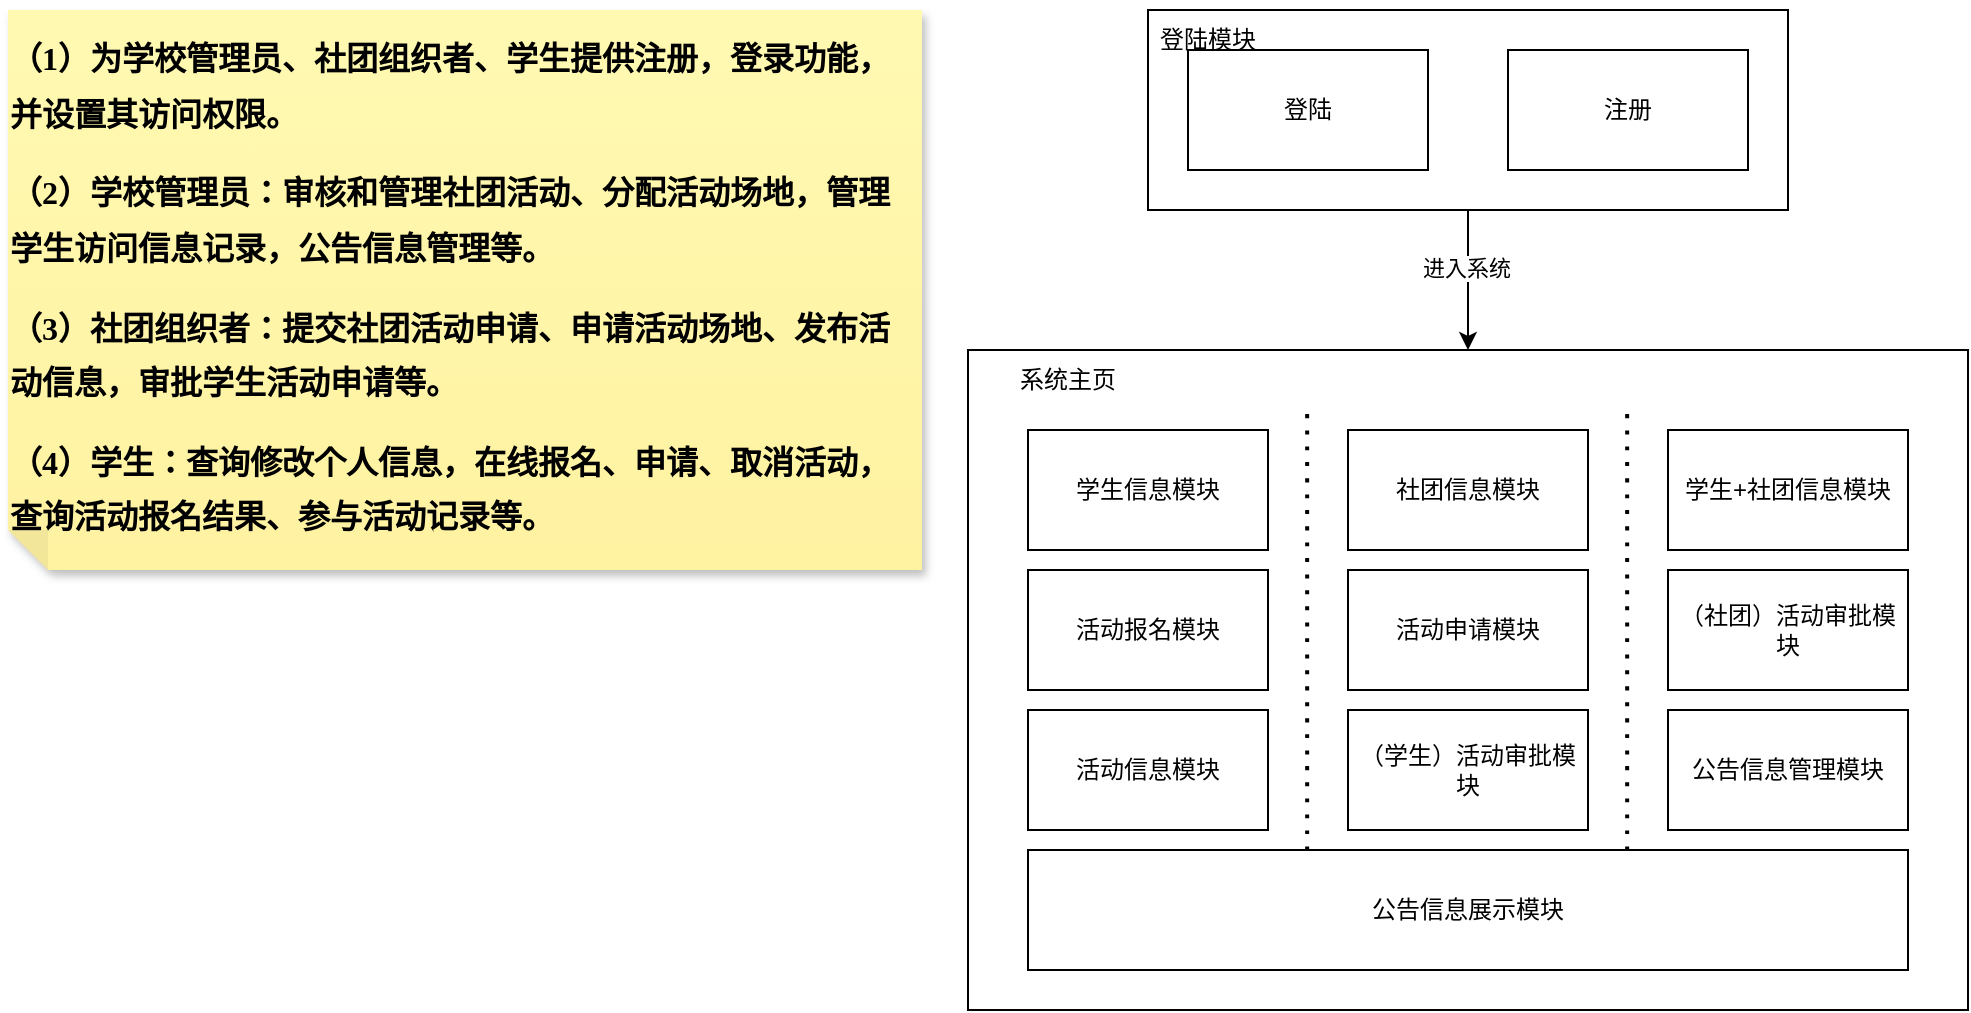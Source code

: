 <mxfile version="26.2.14">
  <diagram name="第 1 页" id="xV98_gQhv80PoWb9aY1c">
    <mxGraphModel dx="2331" dy="670" grid="1" gridSize="10" guides="1" tooltips="1" connect="1" arrows="1" fold="1" page="1" pageScale="1" pageWidth="827" pageHeight="1169" math="1" shadow="0">
      <root>
        <mxCell id="0" />
        <mxCell id="1" parent="0" />
        <mxCell id="4lsJWDNMiE7AItTsOjAv-5" value="" style="edgeStyle=orthogonalEdgeStyle;rounded=0;orthogonalLoop=1;jettySize=auto;html=1;entryX=0.5;entryY=0;entryDx=0;entryDy=0;" parent="1" source="4lsJWDNMiE7AItTsOjAv-3" target="4lsJWDNMiE7AItTsOjAv-16" edge="1">
          <mxGeometry relative="1" as="geometry">
            <mxPoint y="270" as="targetPoint" />
          </mxGeometry>
        </mxCell>
        <mxCell id="4lsJWDNMiE7AItTsOjAv-14" value="进入系统" style="edgeLabel;html=1;align=center;verticalAlign=middle;resizable=0;points=[];" parent="4lsJWDNMiE7AItTsOjAv-5" vertex="1" connectable="0">
          <mxGeometry x="-0.173" y="-1" relative="1" as="geometry">
            <mxPoint as="offset" />
          </mxGeometry>
        </mxCell>
        <mxCell id="4lsJWDNMiE7AItTsOjAv-3" value="" style="rounded=0;whiteSpace=wrap;html=1;" parent="1" vertex="1">
          <mxGeometry x="-160" y="20" width="320" height="100" as="geometry" />
        </mxCell>
        <mxCell id="4lsJWDNMiE7AItTsOjAv-1" value="登陆" style="rounded=0;whiteSpace=wrap;html=1;" parent="1" vertex="1">
          <mxGeometry x="-140" y="40" width="120" height="60" as="geometry" />
        </mxCell>
        <mxCell id="4lsJWDNMiE7AItTsOjAv-2" value="注册" style="rounded=0;whiteSpace=wrap;html=1;" parent="1" vertex="1">
          <mxGeometry x="20" y="40" width="120" height="60" as="geometry" />
        </mxCell>
        <mxCell id="4lsJWDNMiE7AItTsOjAv-16" value="." style="rounded=0;whiteSpace=wrap;html=1;" parent="1" vertex="1">
          <mxGeometry x="-250" y="190" width="500" height="330" as="geometry" />
        </mxCell>
        <mxCell id="4lsJWDNMiE7AItTsOjAv-19" value="学生信息模块" style="rounded=0;whiteSpace=wrap;html=1;" parent="1" vertex="1">
          <mxGeometry x="-220" y="230" width="120" height="60" as="geometry" />
        </mxCell>
        <mxCell id="4lsJWDNMiE7AItTsOjAv-20" value="活动报名&lt;span style=&quot;background-color: transparent; color: light-dark(rgb(0, 0, 0), rgb(255, 255, 255));&quot;&gt;模块&lt;/span&gt;" style="rounded=0;whiteSpace=wrap;html=1;" parent="1" vertex="1">
          <mxGeometry x="-220" y="300" width="120" height="60" as="geometry" />
        </mxCell>
        <mxCell id="4lsJWDNMiE7AItTsOjAv-21" value="系统主页" style="text;html=1;align=center;verticalAlign=middle;whiteSpace=wrap;rounded=0;" parent="1" vertex="1">
          <mxGeometry x="-230" y="190" width="60" height="30" as="geometry" />
        </mxCell>
        <mxCell id="4lsJWDNMiE7AItTsOjAv-22" value="登陆模块" style="text;html=1;align=center;verticalAlign=middle;whiteSpace=wrap;rounded=0;" parent="1" vertex="1">
          <mxGeometry x="-160" y="20" width="60" height="30" as="geometry" />
        </mxCell>
        <mxCell id="4lsJWDNMiE7AItTsOjAv-24" value="活动信息模块" style="rounded=0;whiteSpace=wrap;html=1;" parent="1" vertex="1">
          <mxGeometry x="-220" y="370" width="120" height="60" as="geometry" />
        </mxCell>
        <mxCell id="2t3s7k9Ow33OZpQbPf5Z-2" value="" style="endArrow=none;dashed=1;html=1;dashPattern=1 3;strokeWidth=2;rounded=0;fontFamily=Architects Daughter;fontSource=https%3A%2F%2Ffonts.googleapis.com%2Fcss%3Ffamily%3DArchitects%2BDaughter;fontSize=16;startSize=14;endSize=14;sourcePerimeterSpacing=8;targetPerimeterSpacing=8;curved=1;" parent="1" edge="1">
          <mxGeometry width="50" height="50" relative="1" as="geometry">
            <mxPoint x="-80.42" y="440" as="sourcePoint" />
            <mxPoint x="-80.42" y="220" as="targetPoint" />
          </mxGeometry>
        </mxCell>
        <mxCell id="2t3s7k9Ow33OZpQbPf5Z-3" value="社团信息模块" style="rounded=0;whiteSpace=wrap;html=1;" parent="1" vertex="1">
          <mxGeometry x="-60" y="230" width="120" height="60" as="geometry" />
        </mxCell>
        <mxCell id="2t3s7k9Ow33OZpQbPf5Z-4" value="活动申请&lt;span style=&quot;background-color: transparent; color: light-dark(rgb(0, 0, 0), rgb(255, 255, 255));&quot;&gt;模块&lt;/span&gt;" style="rounded=0;whiteSpace=wrap;html=1;" parent="1" vertex="1">
          <mxGeometry x="-60" y="300" width="120" height="60" as="geometry" />
        </mxCell>
        <mxCell id="2t3s7k9Ow33OZpQbPf5Z-5" value="（学生）活动审批&lt;span style=&quot;background-color: transparent; color: light-dark(rgb(0, 0, 0), rgb(255, 255, 255));&quot;&gt;模块&lt;/span&gt;" style="rounded=0;whiteSpace=wrap;html=1;" parent="1" vertex="1">
          <mxGeometry x="-60" y="370" width="120" height="60" as="geometry" />
        </mxCell>
        <mxCell id="2t3s7k9Ow33OZpQbPf5Z-6" value="" style="endArrow=none;dashed=1;html=1;dashPattern=1 3;strokeWidth=2;rounded=0;fontFamily=Architects Daughter;fontSource=https%3A%2F%2Ffonts.googleapis.com%2Fcss%3Ffamily%3DArchitects%2BDaughter;fontSize=16;startSize=14;endSize=14;sourcePerimeterSpacing=8;targetPerimeterSpacing=8;curved=1;" parent="1" edge="1">
          <mxGeometry width="50" height="50" relative="1" as="geometry">
            <mxPoint x="79.58" y="440" as="sourcePoint" />
            <mxPoint x="79.58" y="220" as="targetPoint" />
          </mxGeometry>
        </mxCell>
        <mxCell id="2t3s7k9Ow33OZpQbPf5Z-7" value="学生+社团信息模块" style="rounded=0;whiteSpace=wrap;html=1;" parent="1" vertex="1">
          <mxGeometry x="100" y="230" width="120" height="60" as="geometry" />
        </mxCell>
        <mxCell id="2t3s7k9Ow33OZpQbPf5Z-8" value="（社团）活动审批&lt;span style=&quot;background-color: transparent; color: light-dark(rgb(0, 0, 0), rgb(255, 255, 255));&quot;&gt;模块&lt;/span&gt;" style="rounded=0;whiteSpace=wrap;html=1;" parent="1" vertex="1">
          <mxGeometry x="100" y="300" width="120" height="60" as="geometry" />
        </mxCell>
        <mxCell id="ofHFmK88YUWarBVrOSfO-2" value="公告信息展示模块" style="rounded=0;whiteSpace=wrap;html=1;" parent="1" vertex="1">
          <mxGeometry x="-220" y="440" width="440" height="60" as="geometry" />
        </mxCell>
        <mxCell id="ofHFmK88YUWarBVrOSfO-4" value="公告信息管理模块" style="rounded=0;whiteSpace=wrap;html=1;" parent="1" vertex="1">
          <mxGeometry x="100" y="370" width="120" height="60" as="geometry" />
        </mxCell>
        <mxCell id="umkPjBZnws1FmEN5JdSm-1" value="&lt;p style=&quot;font-family: Helvetica; text-align: left; line-height: 20pt;&quot; align=&quot;left&quot; class=&quot;MsoNormal&quot;&gt;&lt;b&gt;&lt;font face=&quot;Comic Sans MS&quot;&gt;&lt;span style=&quot;font-size: 12pt;&quot; lang=&quot;EN-US&quot;&gt;（1&lt;/span&gt;&lt;span style=&quot;font-size: 12pt;&quot;&gt;）为学校管理员、社团组织者、学生提供注册，登录功能，并设置其访问权限。&lt;/span&gt;&lt;/font&gt;&lt;/b&gt;&lt;/p&gt;&lt;p style=&quot;font-family: Helvetica; text-align: left; line-height: 20pt;&quot; align=&quot;left&quot; class=&quot;MsoNormal&quot;&gt;&lt;b&gt;&lt;font face=&quot;Comic Sans MS&quot;&gt;&lt;span style=&quot;background-color: transparent; color: light-dark(rgb(0, 0, 0), rgb(255, 255, 255)); font-size: 12pt;&quot;&gt;（&lt;/span&gt;&lt;span style=&quot;background-color: transparent; color: light-dark(rgb(0, 0, 0), rgb(255, 255, 255)); font-size: 12pt;&quot; lang=&quot;EN-US&quot;&gt;2&lt;/span&gt;&lt;span style=&quot;background-color: transparent; color: light-dark(rgb(0, 0, 0), rgb(255, 255, 255)); font-size: 12pt;&quot;&gt;）学校管理员：审核和管理社团活动、分配活动场地，管理学生访问信息记录，公告信息管理等。&lt;/span&gt;&lt;/font&gt;&lt;/b&gt;&lt;/p&gt;&lt;p style=&quot;font-family: Helvetica; text-align: left; line-height: 20pt;&quot; align=&quot;left&quot; class=&quot;MsoNormal&quot;&gt;&lt;b&gt;&lt;font face=&quot;Comic Sans MS&quot;&gt;&lt;span style=&quot;background-color: transparent; color: light-dark(rgb(0, 0, 0), rgb(255, 255, 255)); font-size: 12pt;&quot;&gt;（&lt;/span&gt;&lt;span style=&quot;background-color: transparent; color: light-dark(rgb(0, 0, 0), rgb(255, 255, 255)); font-size: 12pt;&quot; lang=&quot;EN-US&quot;&gt;3&lt;/span&gt;&lt;span style=&quot;background-color: transparent; color: light-dark(rgb(0, 0, 0), rgb(255, 255, 255)); font-size: 12pt;&quot;&gt;）社团组织者：提交社团活动申请、申请活动场地、发布活动信息，审批学生活动申请等。&lt;/span&gt;&lt;/font&gt;&lt;/b&gt;&lt;/p&gt;&lt;p style=&quot;font-family: Helvetica; text-align: left; line-height: 20pt;&quot; align=&quot;left&quot; class=&quot;MsoNormal&quot;&gt;&lt;b&gt;&lt;font face=&quot;Comic Sans MS&quot;&gt;&lt;span style=&quot;background-color: transparent; color: light-dark(rgb(0, 0, 0), rgb(255, 255, 255)); text-align: center; font-size: 12pt;&quot;&gt;（&lt;/span&gt;&lt;span style=&quot;background-color: transparent; color: light-dark(rgb(0, 0, 0), rgb(255, 255, 255)); text-align: center; font-size: 12pt;&quot; lang=&quot;EN-US&quot;&gt;4&lt;/span&gt;&lt;span style=&quot;background-color: transparent; color: light-dark(rgb(0, 0, 0), rgb(255, 255, 255)); text-align: center; font-size: 12pt;&quot;&gt;）学生：查询修改个人信息，在线报名、申请、取消活动，查询活动报名结果、参与活动记录等。&lt;/span&gt;&lt;/font&gt;&lt;/b&gt;&lt;/p&gt;" style="shape=note;whiteSpace=wrap;html=1;backgroundOutline=1;fontColor=#000000;darkOpacity=0.05;fillColor=#FFF9B2;strokeColor=none;fillStyle=solid;direction=west;gradientDirection=north;gradientColor=#FFF2A1;shadow=1;size=20;pointerEvents=1;fontFamily=Architects Daughter;fontSource=https%3A%2F%2Ffonts.googleapis.com%2Fcss%3Ffamily%3DArchitects%2BDaughter;" vertex="1" parent="1">
          <mxGeometry x="-730" y="20" width="457" height="280" as="geometry" />
        </mxCell>
      </root>
    </mxGraphModel>
  </diagram>
</mxfile>
